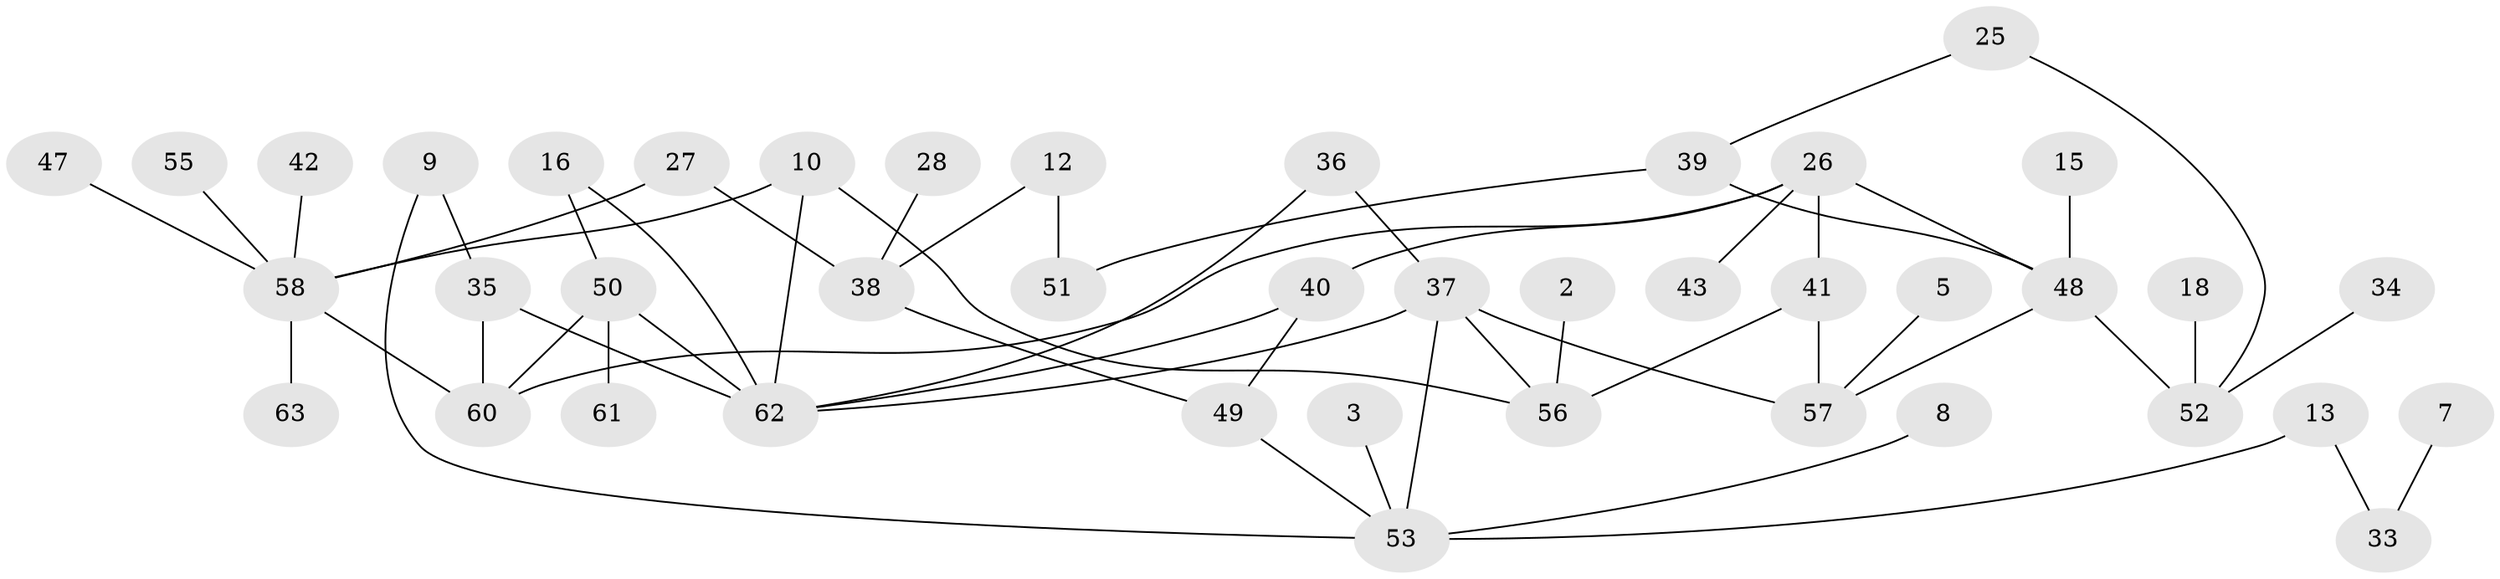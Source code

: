// original degree distribution, {4: 0.05555555555555555, 1: 0.29365079365079366, 0: 0.14285714285714285, 2: 0.23809523809523808, 3: 0.2222222222222222, 5: 0.03968253968253968, 6: 0.007936507936507936}
// Generated by graph-tools (version 1.1) at 2025/49/03/09/25 03:49:06]
// undirected, 42 vertices, 55 edges
graph export_dot {
graph [start="1"]
  node [color=gray90,style=filled];
  2;
  3;
  5;
  7;
  8;
  9;
  10;
  12;
  13;
  15;
  16;
  18;
  25;
  26;
  27;
  28;
  33;
  34;
  35;
  36;
  37;
  38;
  39;
  40;
  41;
  42;
  43;
  47;
  48;
  49;
  50;
  51;
  52;
  53;
  55;
  56;
  57;
  58;
  60;
  61;
  62;
  63;
  2 -- 56 [weight=1.0];
  3 -- 53 [weight=1.0];
  5 -- 57 [weight=1.0];
  7 -- 33 [weight=1.0];
  8 -- 53 [weight=1.0];
  9 -- 35 [weight=1.0];
  9 -- 53 [weight=1.0];
  10 -- 56 [weight=1.0];
  10 -- 58 [weight=1.0];
  10 -- 62 [weight=1.0];
  12 -- 38 [weight=1.0];
  12 -- 51 [weight=1.0];
  13 -- 33 [weight=1.0];
  13 -- 53 [weight=1.0];
  15 -- 48 [weight=1.0];
  16 -- 50 [weight=1.0];
  16 -- 62 [weight=1.0];
  18 -- 52 [weight=1.0];
  25 -- 39 [weight=1.0];
  25 -- 52 [weight=1.0];
  26 -- 40 [weight=1.0];
  26 -- 41 [weight=1.0];
  26 -- 43 [weight=1.0];
  26 -- 48 [weight=2.0];
  26 -- 60 [weight=1.0];
  27 -- 38 [weight=1.0];
  27 -- 58 [weight=1.0];
  28 -- 38 [weight=1.0];
  34 -- 52 [weight=1.0];
  35 -- 60 [weight=1.0];
  35 -- 62 [weight=1.0];
  36 -- 37 [weight=1.0];
  36 -- 62 [weight=1.0];
  37 -- 53 [weight=1.0];
  37 -- 56 [weight=1.0];
  37 -- 57 [weight=1.0];
  37 -- 62 [weight=1.0];
  38 -- 49 [weight=1.0];
  39 -- 48 [weight=1.0];
  39 -- 51 [weight=1.0];
  40 -- 49 [weight=1.0];
  40 -- 62 [weight=1.0];
  41 -- 56 [weight=1.0];
  41 -- 57 [weight=1.0];
  42 -- 58 [weight=1.0];
  47 -- 58 [weight=1.0];
  48 -- 52 [weight=1.0];
  48 -- 57 [weight=1.0];
  49 -- 53 [weight=1.0];
  50 -- 60 [weight=1.0];
  50 -- 61 [weight=1.0];
  50 -- 62 [weight=1.0];
  55 -- 58 [weight=1.0];
  58 -- 60 [weight=1.0];
  58 -- 63 [weight=2.0];
}
